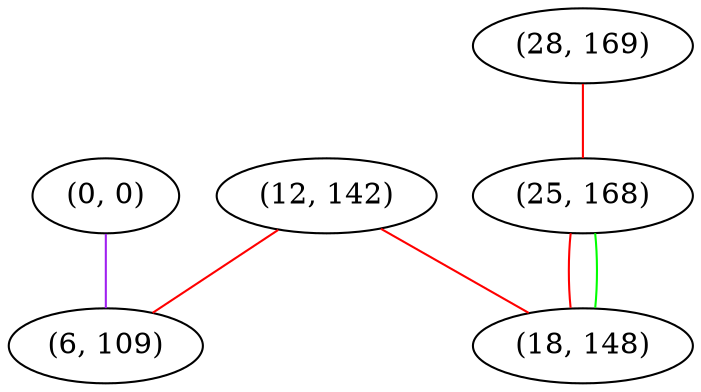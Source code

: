 graph "" {
"(0, 0)";
"(12, 142)";
"(28, 169)";
"(6, 109)";
"(25, 168)";
"(18, 148)";
"(0, 0)" -- "(6, 109)"  [color=purple, key=0, weight=4];
"(12, 142)" -- "(18, 148)"  [color=red, key=0, weight=1];
"(12, 142)" -- "(6, 109)"  [color=red, key=0, weight=1];
"(28, 169)" -- "(25, 168)"  [color=red, key=0, weight=1];
"(25, 168)" -- "(18, 148)"  [color=red, key=0, weight=1];
"(25, 168)" -- "(18, 148)"  [color=green, key=1, weight=2];
}
